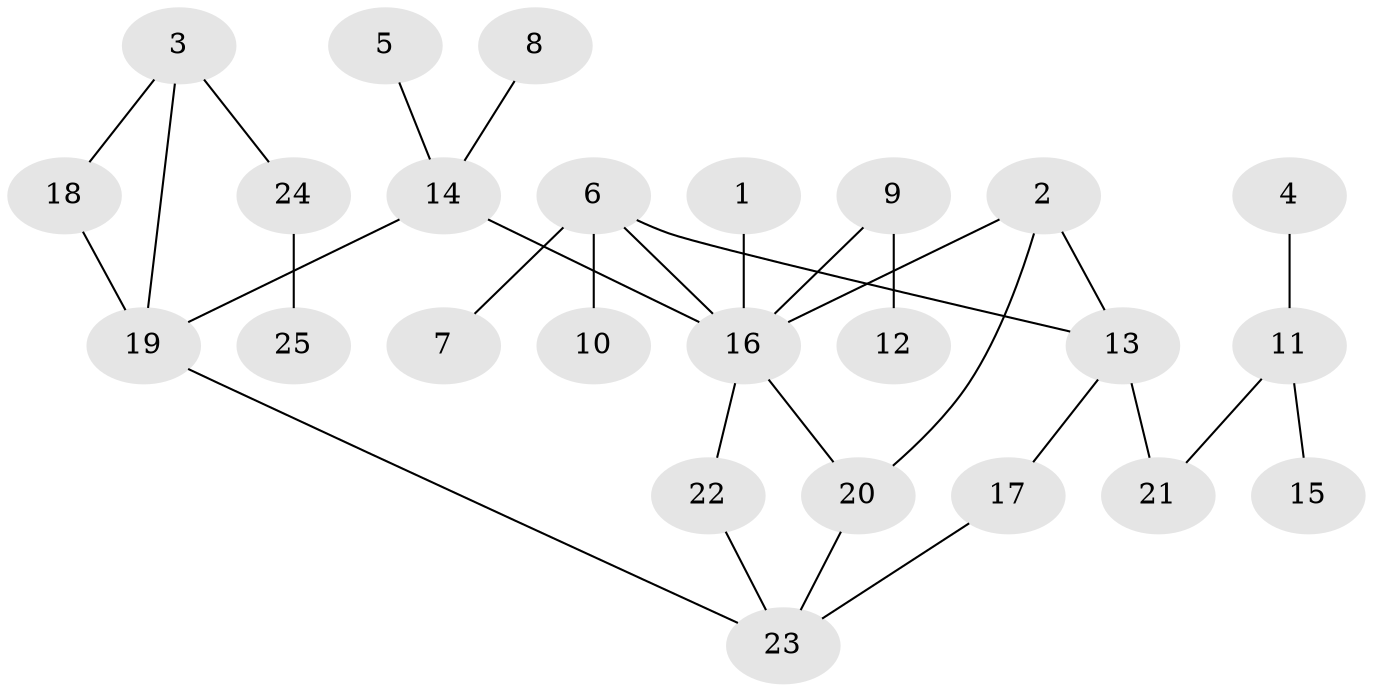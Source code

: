 // original degree distribution, {5: 0.08, 8: 0.02, 1: 0.52, 3: 0.16, 2: 0.12, 4: 0.1}
// Generated by graph-tools (version 1.1) at 2025/49/03/09/25 03:49:17]
// undirected, 25 vertices, 30 edges
graph export_dot {
graph [start="1"]
  node [color=gray90,style=filled];
  1;
  2;
  3;
  4;
  5;
  6;
  7;
  8;
  9;
  10;
  11;
  12;
  13;
  14;
  15;
  16;
  17;
  18;
  19;
  20;
  21;
  22;
  23;
  24;
  25;
  1 -- 16 [weight=1.0];
  2 -- 13 [weight=1.0];
  2 -- 16 [weight=1.0];
  2 -- 20 [weight=1.0];
  3 -- 18 [weight=1.0];
  3 -- 19 [weight=1.0];
  3 -- 24 [weight=1.0];
  4 -- 11 [weight=1.0];
  5 -- 14 [weight=1.0];
  6 -- 7 [weight=1.0];
  6 -- 10 [weight=1.0];
  6 -- 13 [weight=1.0];
  6 -- 16 [weight=1.0];
  8 -- 14 [weight=1.0];
  9 -- 12 [weight=1.0];
  9 -- 16 [weight=1.0];
  11 -- 15 [weight=1.0];
  11 -- 21 [weight=1.0];
  13 -- 17 [weight=1.0];
  13 -- 21 [weight=1.0];
  14 -- 16 [weight=1.0];
  14 -- 19 [weight=1.0];
  16 -- 20 [weight=1.0];
  16 -- 22 [weight=1.0];
  17 -- 23 [weight=1.0];
  18 -- 19 [weight=1.0];
  19 -- 23 [weight=1.0];
  20 -- 23 [weight=1.0];
  22 -- 23 [weight=1.0];
  24 -- 25 [weight=1.0];
}
